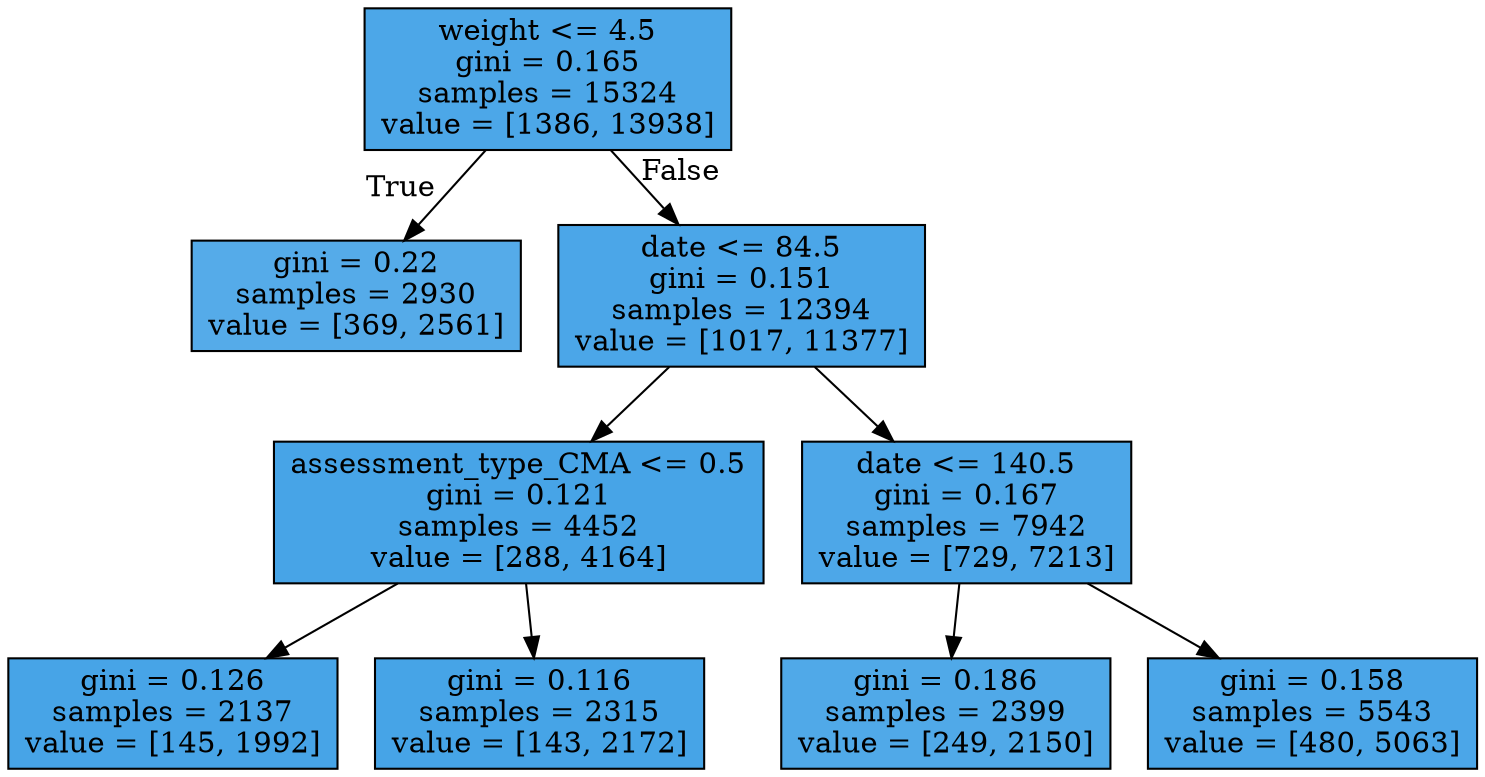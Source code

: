 digraph Tree {
node [shape=box, style="filled", color="black"] ;
0 [label="weight <= 4.5\ngini = 0.165\nsamples = 15324\nvalue = [1386, 13938]", fillcolor="#399de5e6"] ;
1 [label="gini = 0.22\nsamples = 2930\nvalue = [369, 2561]", fillcolor="#399de5da"] ;
0 -> 1 [labeldistance=2.5, labelangle=45, headlabel="True"] ;
2 [label="date <= 84.5\ngini = 0.151\nsamples = 12394\nvalue = [1017, 11377]", fillcolor="#399de5e8"] ;
0 -> 2 [labeldistance=2.5, labelangle=-45, headlabel="False"] ;
3 [label="assessment_type_CMA <= 0.5\ngini = 0.121\nsamples = 4452\nvalue = [288, 4164]", fillcolor="#399de5ed"] ;
2 -> 3 ;
4 [label="gini = 0.126\nsamples = 2137\nvalue = [145, 1992]", fillcolor="#399de5ec"] ;
3 -> 4 ;
5 [label="gini = 0.116\nsamples = 2315\nvalue = [143, 2172]", fillcolor="#399de5ee"] ;
3 -> 5 ;
6 [label="date <= 140.5\ngini = 0.167\nsamples = 7942\nvalue = [729, 7213]", fillcolor="#399de5e5"] ;
2 -> 6 ;
7 [label="gini = 0.186\nsamples = 2399\nvalue = [249, 2150]", fillcolor="#399de5e1"] ;
6 -> 7 ;
8 [label="gini = 0.158\nsamples = 5543\nvalue = [480, 5063]", fillcolor="#399de5e7"] ;
6 -> 8 ;
}
